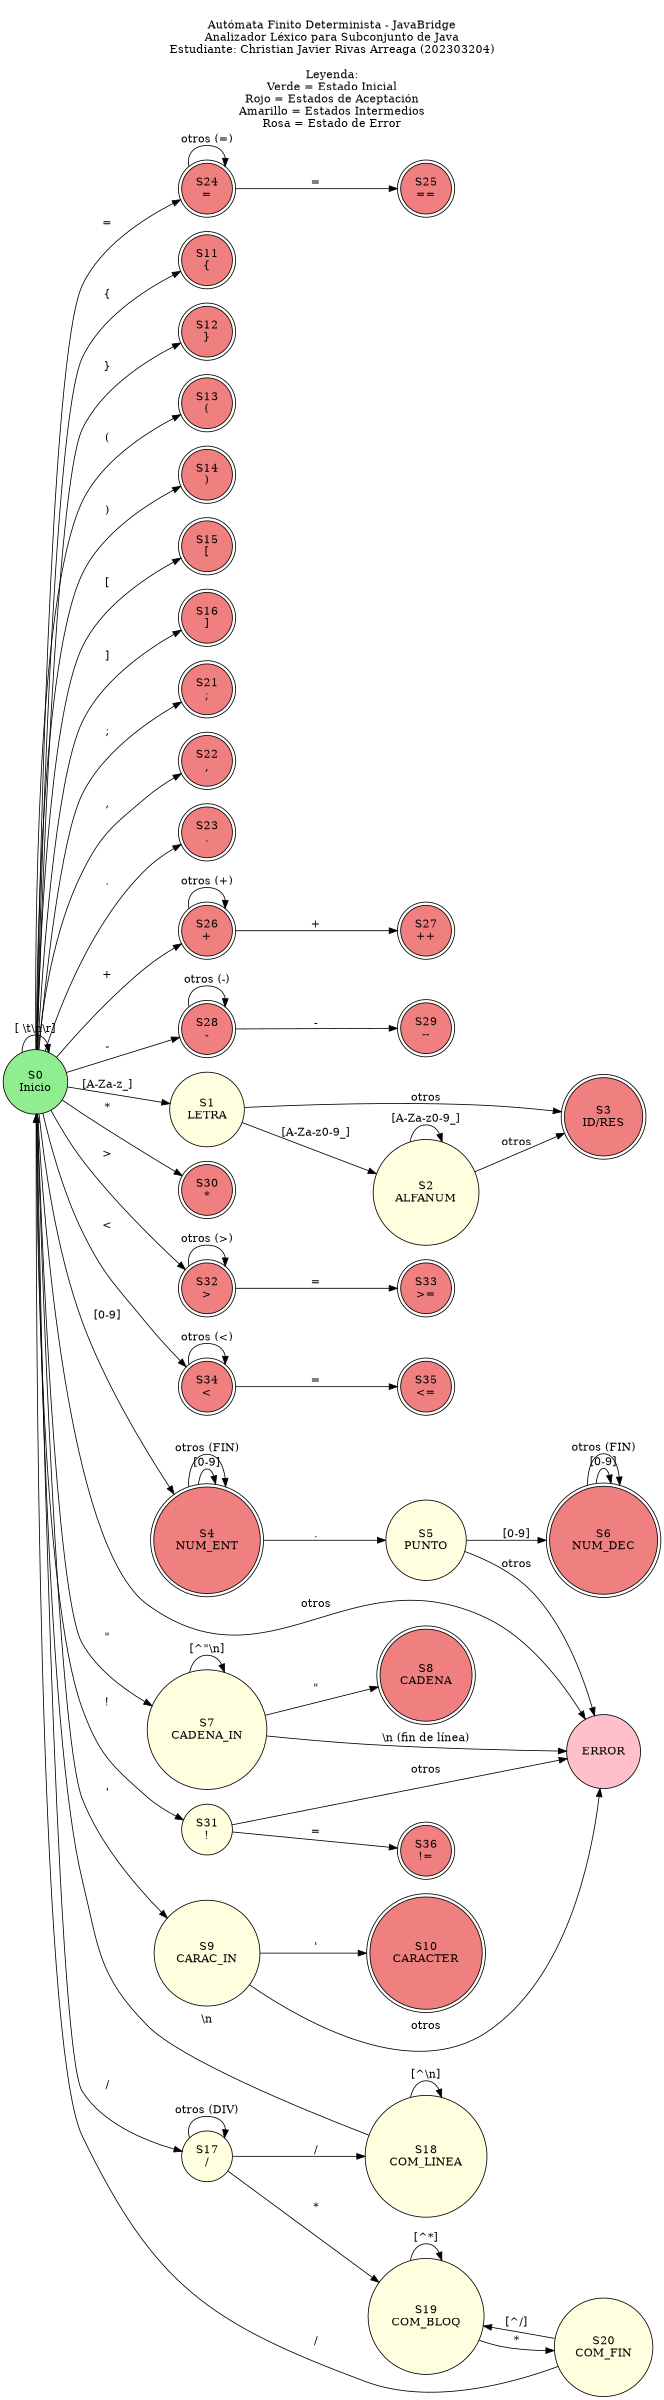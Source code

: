// Diagrama del Autómata Finito Determinista (AFD)
// JavaBridge - Analizador Léxico
// Proyecto 2 - Lenguajes Formales y de Programación

digraph AFD {
    rankdir=LR;
    size="20,16";
    
    // Configuración de nodos
    node [shape = circle, style=filled, fillcolor=lightblue];
    
    // Estado inicial
    node [fillcolor=lightgreen];
    S0 [label="S0\nInicio"];
    
    // Estados finales (de aceptación)
    node [shape = doublecircle, fillcolor=lightcoral];
    S3 [label="S3\nID/RES"];
    S4 [label="S4\nNUM_ENT"];
    S6 [label="S6\nNUM_DEC"];
    S8 [label="S8\nCADENA"];
    S10 [label="S10\nCARACTER"];
    S11 [label="S11\n{"];
    S12 [label="S12\n}"];
    S13 [label="S13\n("];
    S14 [label="S14\n)"];
    S15 [label="S15\n["];
    S16 [label="S16\n]"];
    S21 [label="S21\n;"];
    S22 [label="S22\n,"];
    S23 [label="S23\n."];
    S24 [label="S24\n="];
    S25 [label="S25\n=="];
    S26 [label="S26\n+"];
    S27 [label="S27\n++"];
    S28 [label="S28\n-"];
    S29 [label="S29\n--"];
    S30 [label="S30\n*"];
    S32 [label="S32\n>"];
    S33 [label="S33\n>="];
    S34 [label="S34\n<"];
    S35 [label="S35\n<="];
    S36 [label="S36\n!="];
    
    // Estados intermedios
    node [shape = circle, fillcolor=lightyellow];
    S1 [label="S1\nLETRA"];
    S2 [label="S2\nALFANUM"];
    S5 [label="S5\nPUNTO"];
    S7 [label="S7\nCADENA_IN"];
    S9 [label="S9\nCARAC_IN"];
    S17 [label="S17\n/"];
    S18 [label="S18\nCOM_LINEA"];
    S19 [label="S19\nCOM_BLOQ"];
    S20 [label="S20\nCOM_FIN"];
    S31 [label="S31\n!"];
    
    // Estado de error
    node [shape = circle, fillcolor=pink];
    ERROR [label="ERROR"];
    
    // Transiciones desde S0 (Estado Inicial)
    S0 -> S1 [label="[A-Za-z_]"];
    S0 -> S4 [label="[0-9]"];
    S0 -> S7 [label="\""];
    S0 -> S9 [label="'"];
    S0 -> S11 [label="{"];
    S0 -> S12 [label="}"];
    S0 -> S13 [label="("];
    S0 -> S14 [label=")"];
    S0 -> S15 [label="["];
    S0 -> S16 [label="]"];
    S0 -> S17 [label="/"];
    S0 -> S21 [label=";"];
    S0 -> S22 [label=","];
    S0 -> S23 [label="."];
    S0 -> S24 [label="="];
    S0 -> S26 [label="+"];
    S0 -> S28 [label="-"];
    S0 -> S30 [label="*"];
    S0 -> S31 [label="!"];
    S0 -> S32 [label=">"];
    S0 -> S34 [label="<"];
    S0 -> S0 [label="[ \\t\\n\\r]"];
    S0 -> ERROR [label="otros"];
    
    // Transiciones para Identificadores y Palabras Reservadas
    S1 -> S2 [label="[A-Za-z0-9_]"];
    S1 -> S3 [label="otros"];
    S2 -> S2 [label="[A-Za-z0-9_]"];
    S2 -> S3 [label="otros"];
    
    // Transiciones para Números
    S4 -> S4 [label="[0-9]"];
    S4 -> S5 [label="."];
    S4 -> S4 [label="otros (FIN)"];
    S5 -> S6 [label="[0-9]"];
    S5 -> ERROR [label="otros"];
    S6 -> S6 [label="[0-9]"];
    S6 -> S6 [label="otros (FIN)"];
    
    // Transiciones para Cadenas
    S7 -> S7 [label="[^\"\\n]"];
    S7 -> S8 [label="\""];
    S7 -> ERROR [label="\\n (fin de línea)"];
    
    // Transiciones para Caracteres
    S9 -> S10 [label="'"];
    S9 -> ERROR [label="otros"];
    
    // Transiciones para Comentarios
    S17 -> S18 [label="/"];
    S17 -> S19 [label="*"];
    S17 -> S17 [label="otros (DIV)"];
    S18 -> S18 [label="[^\\n]"];
    S18 -> S0 [label="\\n"];
    S19 -> S19 [label="[^*]"];
    S19 -> S20 [label="*"];
    S20 -> S19 [label="[^/]"];
    S20 -> S0 [label="/"];
    
    // Transiciones para Operadores Dobles
    S24 -> S25 [label="="];
    S24 -> S24 [label="otros (=)"];
    S26 -> S27 [label="+"];
    S26 -> S26 [label="otros (+)"];
    S28 -> S29 [label="-"];
    S28 -> S28 [label="otros (-)"];
    S31 -> S36 [label="="];
    S31 -> ERROR [label="otros"];
    S32 -> S33 [label="="];
    S32 -> S32 [label="otros (>)"];
    S34 -> S35 [label="="];
    S34 -> S34 [label="otros (<)"];
    
    // Leyenda
    label = "\nAutómata Finito Determinista - JavaBridge\nAnalizador Léxico para Subconjunto de Java\nEstudiante: Christian Javier Rivas Arreaga (202303204)\n\nLeyenda:\nVerde = Estado Inicial\nRojo = Estados de Aceptación\nAmarillo = Estados Intermedios\nRosa = Estado de Error\n";
    labelloc = "t";
    fontsize = 14;
}
